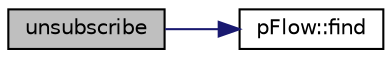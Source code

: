 digraph "unsubscribe"
{
 // LATEX_PDF_SIZE
  edge [fontname="Helvetica",fontsize="10",labelfontname="Helvetica",labelfontsize="10"];
  node [fontname="Helvetica",fontsize="10",shape=record];
  rankdir="LR";
  Node1 [label="unsubscribe",height=0.2,width=0.4,color="black", fillcolor="grey75", style="filled", fontcolor="black",tooltip=" "];
  Node1 -> Node2 [color="midnightblue",fontsize="10",style="solid",fontname="Helvetica"];
  Node2 [label="pFlow::find",height=0.2,width=0.4,color="black", fillcolor="white", style="filled",URL="$namespacepFlow.html#a0ccc1b0be06895d058cf4ca22dfe56ce",tooltip=" "];
}

